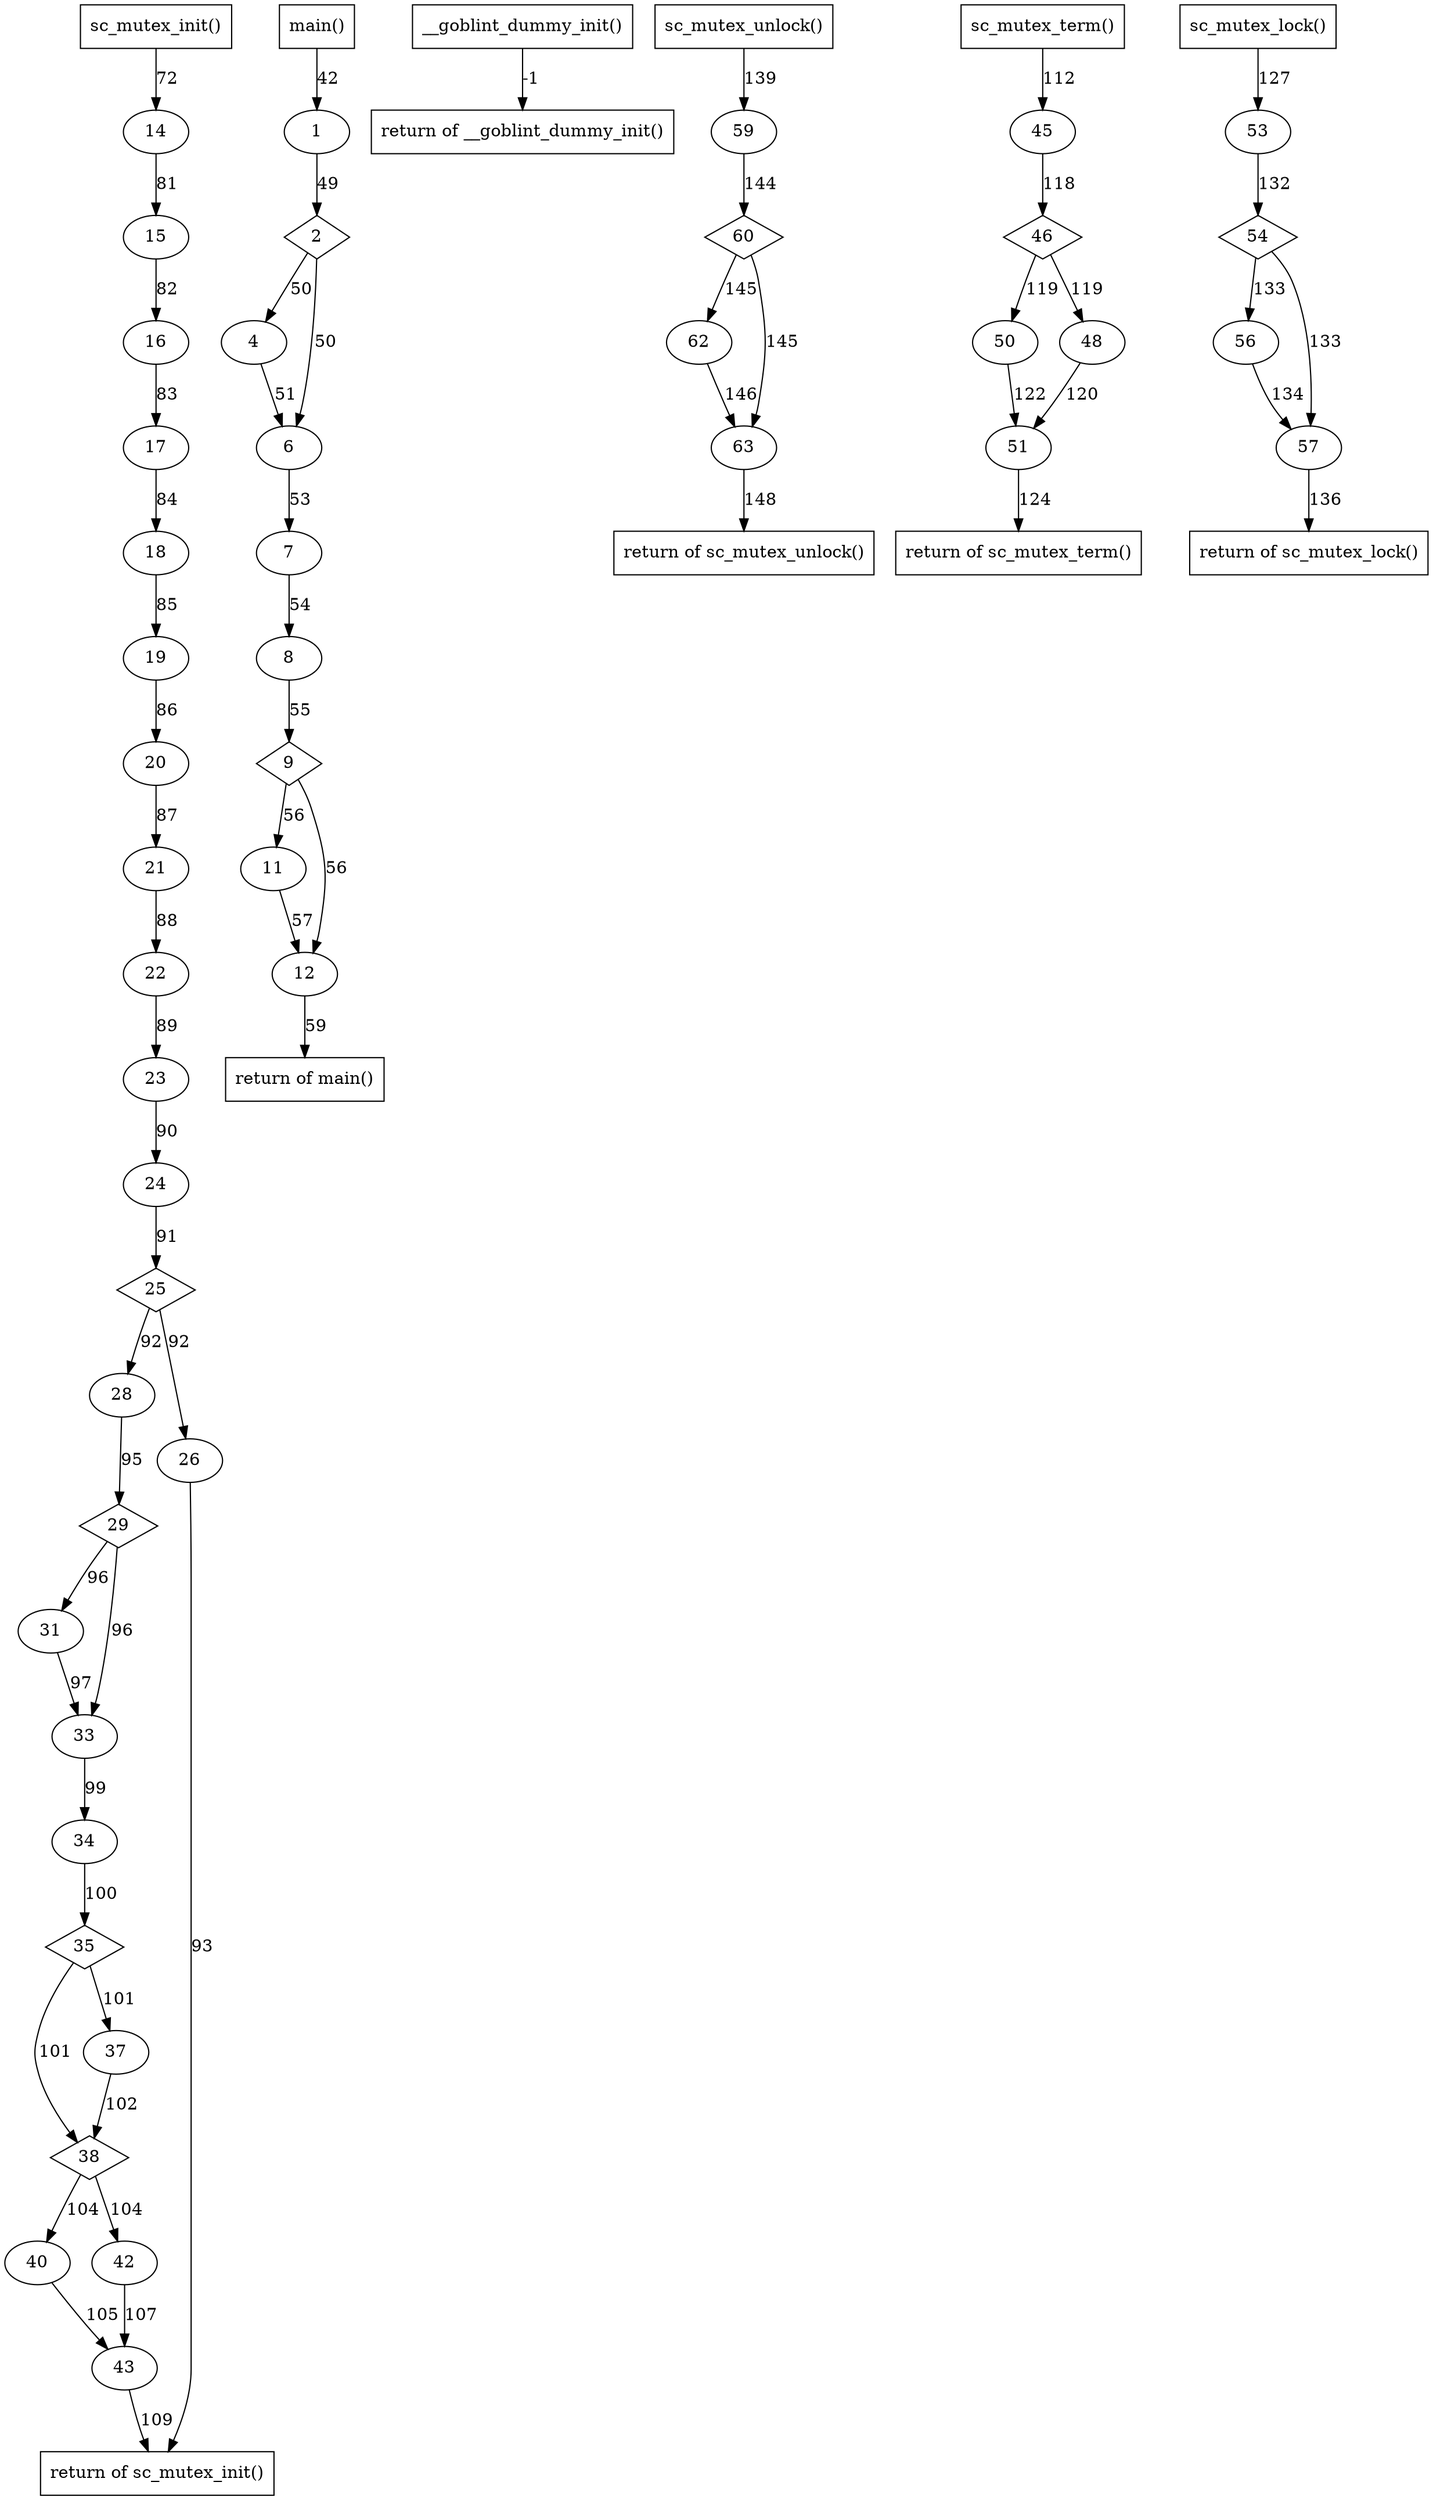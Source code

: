 digraph cfg {
	node [];
	25 -> 28 [label = "92"] ;
	25 -> 26 [label = "92"] ;
	22 -> 23 [label = "89"] ;
	7 -> 8 [label = "54"] ;
	28 -> 29 [label = "95"] ;
	fun3 -> ret3 [label = "-1"] ;
	59 -> 60 [label = "144"] ;
	46 -> 50 [label = "119"] ;
	45 -> 46 [label = "118"] ;
	62 -> 63 [label = "146"] ;
	60 -> 63 [label = "145"] ;
	38 -> 40 [label = "104"] ;
	18 -> 19 [label = "85"] ;
	fun314 -> 14 [label = "72"] ;
	35 -> 37 [label = "101"] ;
	46 -> 48 [label = "119"] ;
	29 -> 31 [label = "96"] ;
	1 -> 2 [label = "49"] ;
	23 -> 24 [label = "90"] ;
	53 -> 54 [label = "132"] ;
	fun317 -> 45 [label = "112"] ;
	17 -> 18 [label = "84"] ;
	60 -> 62 [label = "145"] ;
	9 -> 11 [label = "56"] ;
	fun320 -> 53 [label = "127"] ;
	50 -> 51 [label = "122"] ;
	48 -> 51 [label = "120"] ;
	11 -> 12 [label = "57"] ;
	9 -> 12 [label = "56"] ;
	63 -> ret323 [label = "148"] ;
	51 -> ret317 [label = "124"] ;
	8 -> 9 [label = "55"] ;
	31 -> 33 [label = "97"] ;
	29 -> 33 [label = "96"] ;
	12 -> ret333 [label = "59"] ;
	2 -> 4 [label = "50"] ;
	54 -> 56 [label = "133"] ;
	fun323 -> 59 [label = "139"] ;
	38 -> 42 [label = "104"] ;
	21 -> 22 [label = "88"] ;
	34 -> 35 [label = "100"] ;
	33 -> 34 [label = "99"] ;
	24 -> 25 [label = "91"] ;
	20 -> 21 [label = "87"] ;
	57 -> ret320 [label = "136"] ;
	37 -> 38 [label = "102"] ;
	35 -> 38 [label = "101"] ;
	15 -> 16 [label = "82"] ;
	6 -> 7 [label = "53"] ;
	14 -> 15 [label = "81"] ;
	16 -> 17 [label = "83"] ;
	43 -> ret314 [label = "109"] ;
	26 -> ret314 [label = "93"] ;
	56 -> 57 [label = "134"] ;
	54 -> 57 [label = "133"] ;
	42 -> 43 [label = "107"] ;
	40 -> 43 [label = "105"] ;
	fun333 -> 1 [label = "42"] ;
	19 -> 20 [label = "86"] ;
	4 -> 6 [label = "51"] ;
	2 -> 6 [label = "50"] ;
	26 [];
	28 [];
	23 [];
	8 [];
	ret3 [label="return of __goblint_dummy_init()",shape=box];
	29 [shape=diamond];
	50 [];
	60 [shape=diamond];
	46 [shape=diamond];
	19 [];
	40 [];
	63 [];
	14 [];
	37 [];
	48 [];
	31 [];
	2 [shape=diamond];
	fun320 [label="sc_mutex_lock()",shape=box];
	24 [];
	54 [shape=diamond];
	45 [];
	fun333 [label="main()",shape=box];
	18 [];
	62 [];
	11 [];
	fun323 [label="sc_mutex_unlock()",shape=box];
	51 [];
	53 [];
	12 [];
	ret323 [label="return of sc_mutex_unlock()",shape=box];
	ret317 [label="return of sc_mutex_term()",shape=box];
	9 [shape=diamond];
	33 [];
	ret333 [label="return of main()",shape=box];
	4 [];
	56 [];
	fun314 [label="sc_mutex_init()",shape=box];
	42 [];
	59 [];
	22 [];
	35 [shape=diamond];
	34 [];
	21 [];
	25 [shape=diamond];
	ret320 [label="return of sc_mutex_lock()",shape=box];
	38 [shape=diamond];
	16 [];
	7 [];
	15 [];
	17 [];
	ret314 [label="return of sc_mutex_init()",shape=box];
	fun3 [label="__goblint_dummy_init()",shape=box];
	43 [];
	57 [];
	1 [];
	20 [];
	fun317 [label="sc_mutex_term()",shape=box];
	6 [];
}
